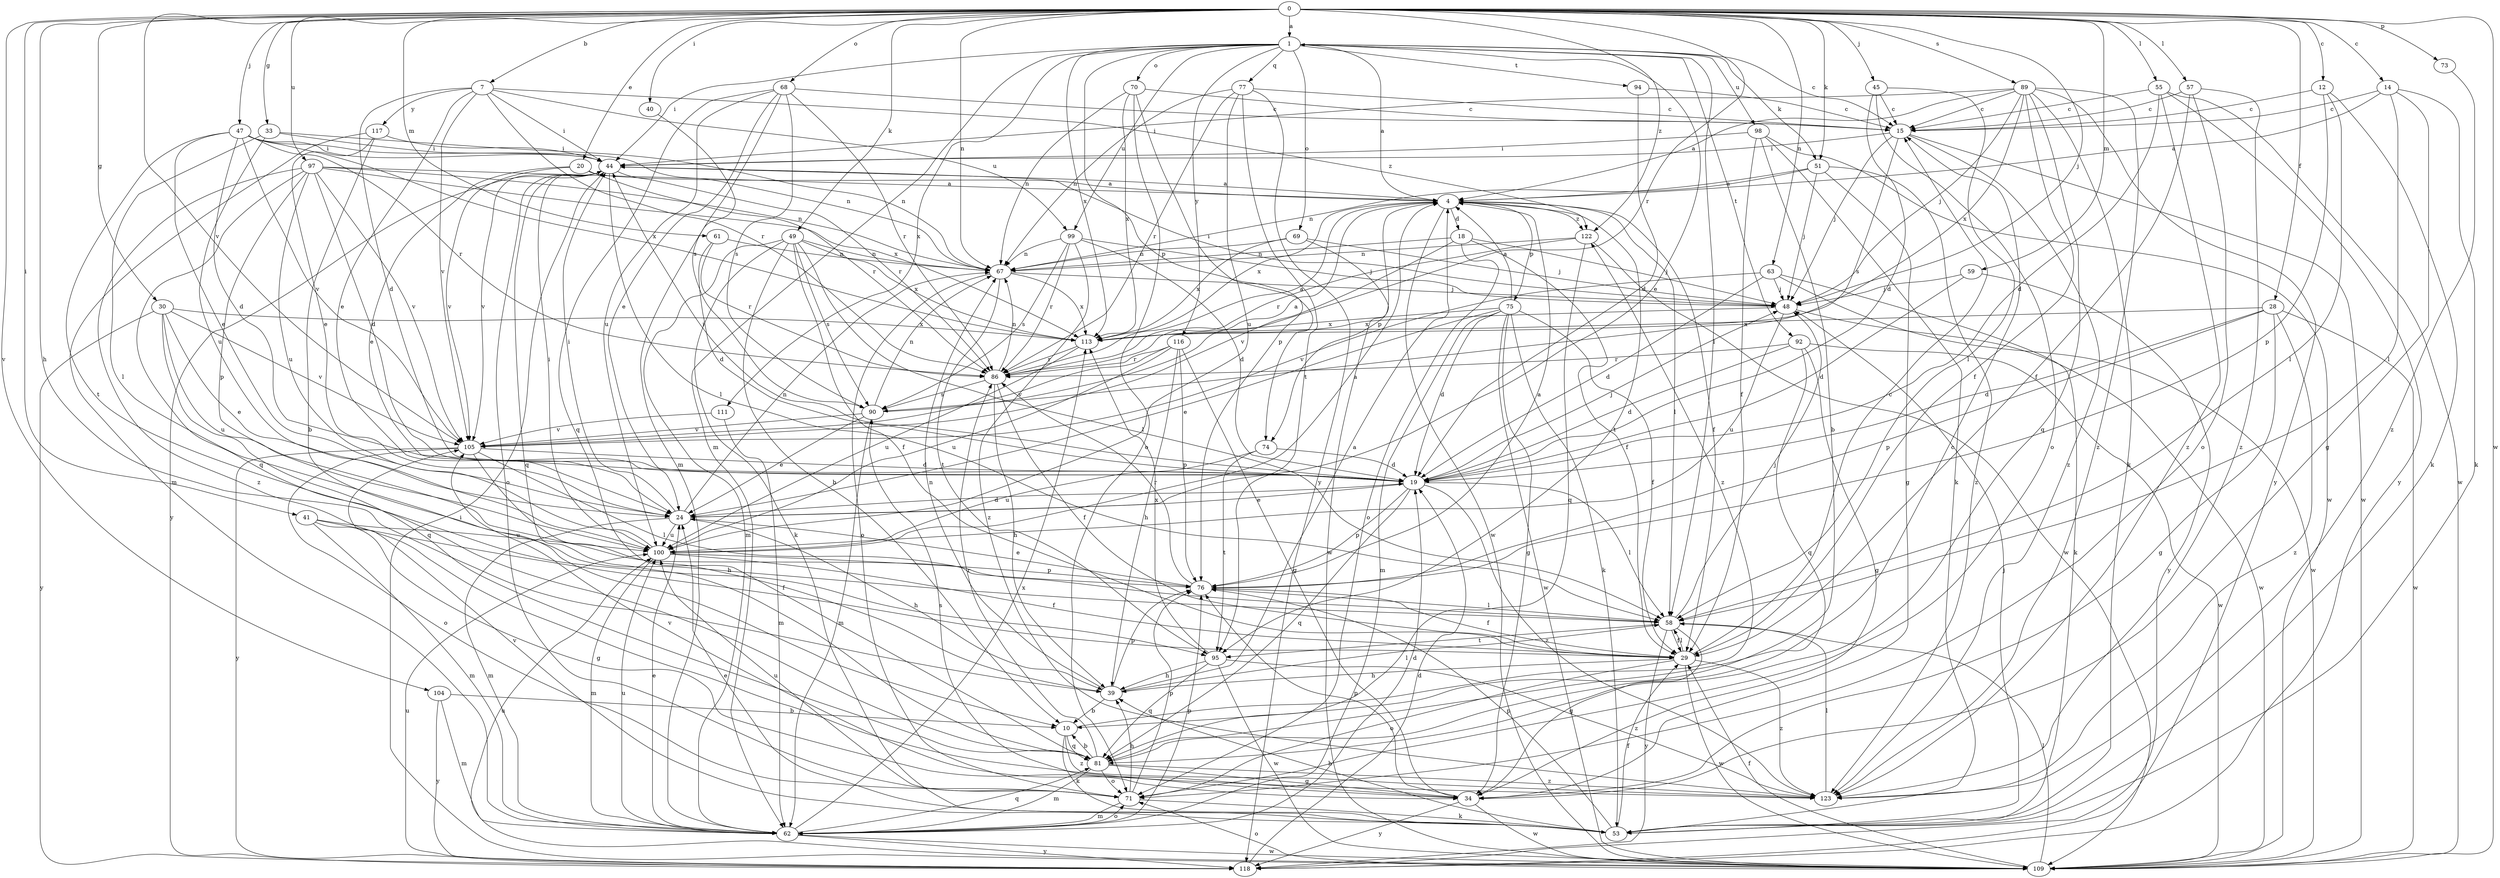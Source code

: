 strict digraph  {
0;
1;
4;
7;
10;
12;
14;
15;
18;
19;
20;
24;
28;
29;
30;
33;
34;
39;
40;
41;
44;
45;
47;
48;
49;
51;
53;
55;
57;
58;
59;
61;
62;
63;
67;
68;
69;
70;
71;
73;
74;
75;
76;
77;
81;
86;
89;
90;
92;
94;
95;
97;
98;
99;
100;
104;
105;
109;
111;
113;
116;
117;
118;
122;
123;
0 -> 1  [label=a];
0 -> 7  [label=b];
0 -> 12  [label=c];
0 -> 14  [label=c];
0 -> 20  [label=e];
0 -> 28  [label=f];
0 -> 30  [label=g];
0 -> 33  [label=g];
0 -> 39  [label=h];
0 -> 40  [label=i];
0 -> 41  [label=i];
0 -> 45  [label=j];
0 -> 47  [label=j];
0 -> 48  [label=j];
0 -> 49  [label=k];
0 -> 51  [label=k];
0 -> 55  [label=l];
0 -> 57  [label=l];
0 -> 59  [label=m];
0 -> 61  [label=m];
0 -> 63  [label=n];
0 -> 67  [label=n];
0 -> 68  [label=o];
0 -> 73  [label=p];
0 -> 86  [label=r];
0 -> 89  [label=s];
0 -> 97  [label=u];
0 -> 104  [label=v];
0 -> 105  [label=v];
0 -> 109  [label=w];
0 -> 122  [label=z];
1 -> 15  [label=c];
1 -> 24  [label=e];
1 -> 44  [label=i];
1 -> 51  [label=k];
1 -> 58  [label=l];
1 -> 62  [label=m];
1 -> 69  [label=o];
1 -> 70  [label=o];
1 -> 74  [label=p];
1 -> 77  [label=q];
1 -> 92  [label=t];
1 -> 94  [label=t];
1 -> 98  [label=u];
1 -> 99  [label=u];
1 -> 111  [label=x];
1 -> 113  [label=x];
1 -> 116  [label=y];
4 -> 1  [label=a];
4 -> 18  [label=d];
4 -> 29  [label=f];
4 -> 58  [label=l];
4 -> 74  [label=p];
4 -> 75  [label=p];
4 -> 95  [label=t];
4 -> 109  [label=w];
4 -> 113  [label=x];
4 -> 122  [label=z];
7 -> 19  [label=d];
7 -> 24  [label=e];
7 -> 44  [label=i];
7 -> 86  [label=r];
7 -> 99  [label=u];
7 -> 105  [label=v];
7 -> 117  [label=y];
7 -> 122  [label=z];
10 -> 53  [label=k];
10 -> 81  [label=q];
10 -> 122  [label=z];
10 -> 123  [label=z];
12 -> 15  [label=c];
12 -> 53  [label=k];
12 -> 58  [label=l];
12 -> 76  [label=p];
14 -> 4  [label=a];
14 -> 15  [label=c];
14 -> 34  [label=g];
14 -> 53  [label=k];
14 -> 58  [label=l];
15 -> 44  [label=i];
15 -> 48  [label=j];
15 -> 90  [label=s];
15 -> 109  [label=w];
15 -> 123  [label=z];
18 -> 29  [label=f];
18 -> 48  [label=j];
18 -> 67  [label=n];
18 -> 71  [label=o];
18 -> 105  [label=v];
19 -> 24  [label=e];
19 -> 44  [label=i];
19 -> 48  [label=j];
19 -> 58  [label=l];
19 -> 76  [label=p];
19 -> 81  [label=q];
19 -> 123  [label=z];
20 -> 4  [label=a];
20 -> 24  [label=e];
20 -> 86  [label=r];
20 -> 105  [label=v];
24 -> 19  [label=d];
24 -> 39  [label=h];
24 -> 44  [label=i];
24 -> 62  [label=m];
24 -> 67  [label=n];
24 -> 100  [label=u];
28 -> 19  [label=d];
28 -> 34  [label=g];
28 -> 76  [label=p];
28 -> 109  [label=w];
28 -> 113  [label=x];
28 -> 123  [label=z];
29 -> 15  [label=c];
29 -> 39  [label=h];
29 -> 58  [label=l];
29 -> 71  [label=o];
29 -> 109  [label=w];
29 -> 123  [label=z];
30 -> 24  [label=e];
30 -> 81  [label=q];
30 -> 100  [label=u];
30 -> 105  [label=v];
30 -> 113  [label=x];
30 -> 118  [label=y];
33 -> 44  [label=i];
33 -> 58  [label=l];
33 -> 67  [label=n];
33 -> 100  [label=u];
34 -> 76  [label=p];
34 -> 90  [label=s];
34 -> 105  [label=v];
34 -> 109  [label=w];
34 -> 118  [label=y];
39 -> 4  [label=a];
39 -> 10  [label=b];
39 -> 58  [label=l];
39 -> 67  [label=n];
39 -> 76  [label=p];
40 -> 90  [label=s];
41 -> 29  [label=f];
41 -> 34  [label=g];
41 -> 62  [label=m];
41 -> 100  [label=u];
44 -> 4  [label=a];
44 -> 58  [label=l];
44 -> 71  [label=o];
44 -> 81  [label=q];
44 -> 86  [label=r];
44 -> 105  [label=v];
44 -> 118  [label=y];
45 -> 15  [label=c];
45 -> 19  [label=d];
45 -> 58  [label=l];
45 -> 71  [label=o];
47 -> 19  [label=d];
47 -> 24  [label=e];
47 -> 44  [label=i];
47 -> 67  [label=n];
47 -> 86  [label=r];
47 -> 95  [label=t];
47 -> 105  [label=v];
47 -> 113  [label=x];
48 -> 44  [label=i];
48 -> 100  [label=u];
48 -> 109  [label=w];
48 -> 113  [label=x];
49 -> 10  [label=b];
49 -> 29  [label=f];
49 -> 53  [label=k];
49 -> 58  [label=l];
49 -> 62  [label=m];
49 -> 67  [label=n];
49 -> 90  [label=s];
49 -> 113  [label=x];
51 -> 4  [label=a];
51 -> 34  [label=g];
51 -> 48  [label=j];
51 -> 67  [label=n];
51 -> 123  [label=z];
53 -> 24  [label=e];
53 -> 29  [label=f];
53 -> 39  [label=h];
53 -> 48  [label=j];
53 -> 76  [label=p];
53 -> 105  [label=v];
55 -> 15  [label=c];
55 -> 19  [label=d];
55 -> 109  [label=w];
55 -> 118  [label=y];
55 -> 123  [label=z];
57 -> 15  [label=c];
57 -> 29  [label=f];
57 -> 71  [label=o];
57 -> 123  [label=z];
58 -> 29  [label=f];
58 -> 34  [label=g];
58 -> 48  [label=j];
58 -> 95  [label=t];
58 -> 118  [label=y];
59 -> 19  [label=d];
59 -> 48  [label=j];
59 -> 118  [label=y];
61 -> 19  [label=d];
61 -> 67  [label=n];
61 -> 86  [label=r];
62 -> 19  [label=d];
62 -> 24  [label=e];
62 -> 71  [label=o];
62 -> 76  [label=p];
62 -> 81  [label=q];
62 -> 100  [label=u];
62 -> 109  [label=w];
62 -> 113  [label=x];
62 -> 118  [label=y];
63 -> 19  [label=d];
63 -> 48  [label=j];
63 -> 53  [label=k];
63 -> 105  [label=v];
63 -> 109  [label=w];
67 -> 48  [label=j];
67 -> 71  [label=o];
67 -> 95  [label=t];
67 -> 113  [label=x];
68 -> 15  [label=c];
68 -> 24  [label=e];
68 -> 62  [label=m];
68 -> 81  [label=q];
68 -> 86  [label=r];
68 -> 90  [label=s];
68 -> 100  [label=u];
69 -> 48  [label=j];
69 -> 67  [label=n];
69 -> 109  [label=w];
69 -> 113  [label=x];
70 -> 15  [label=c];
70 -> 67  [label=n];
70 -> 71  [label=o];
70 -> 76  [label=p];
70 -> 113  [label=x];
71 -> 39  [label=h];
71 -> 53  [label=k];
71 -> 62  [label=m];
71 -> 76  [label=p];
71 -> 100  [label=u];
73 -> 123  [label=z];
74 -> 19  [label=d];
74 -> 95  [label=t];
74 -> 100  [label=u];
75 -> 4  [label=a];
75 -> 19  [label=d];
75 -> 24  [label=e];
75 -> 29  [label=f];
75 -> 34  [label=g];
75 -> 53  [label=k];
75 -> 62  [label=m];
75 -> 109  [label=w];
75 -> 113  [label=x];
76 -> 4  [label=a];
76 -> 24  [label=e];
76 -> 29  [label=f];
76 -> 58  [label=l];
76 -> 86  [label=r];
77 -> 15  [label=c];
77 -> 67  [label=n];
77 -> 86  [label=r];
77 -> 95  [label=t];
77 -> 100  [label=u];
77 -> 118  [label=y];
81 -> 10  [label=b];
81 -> 15  [label=c];
81 -> 34  [label=g];
81 -> 62  [label=m];
81 -> 71  [label=o];
81 -> 86  [label=r];
81 -> 123  [label=z];
86 -> 4  [label=a];
86 -> 29  [label=f];
86 -> 39  [label=h];
86 -> 67  [label=n];
86 -> 90  [label=s];
89 -> 4  [label=a];
89 -> 15  [label=c];
89 -> 29  [label=f];
89 -> 44  [label=i];
89 -> 48  [label=j];
89 -> 53  [label=k];
89 -> 81  [label=q];
89 -> 113  [label=x];
89 -> 118  [label=y];
89 -> 123  [label=z];
90 -> 4  [label=a];
90 -> 24  [label=e];
90 -> 62  [label=m];
90 -> 67  [label=n];
90 -> 105  [label=v];
92 -> 19  [label=d];
92 -> 34  [label=g];
92 -> 81  [label=q];
92 -> 86  [label=r];
92 -> 109  [label=w];
94 -> 15  [label=c];
94 -> 19  [label=d];
95 -> 39  [label=h];
95 -> 81  [label=q];
95 -> 109  [label=w];
95 -> 113  [label=x];
95 -> 123  [label=z];
97 -> 4  [label=a];
97 -> 19  [label=d];
97 -> 67  [label=n];
97 -> 76  [label=p];
97 -> 81  [label=q];
97 -> 100  [label=u];
97 -> 105  [label=v];
97 -> 113  [label=x];
97 -> 123  [label=z];
98 -> 10  [label=b];
98 -> 29  [label=f];
98 -> 44  [label=i];
98 -> 53  [label=k];
98 -> 109  [label=w];
99 -> 19  [label=d];
99 -> 48  [label=j];
99 -> 67  [label=n];
99 -> 86  [label=r];
99 -> 90  [label=s];
99 -> 123  [label=z];
100 -> 4  [label=a];
100 -> 29  [label=f];
100 -> 44  [label=i];
100 -> 62  [label=m];
100 -> 76  [label=p];
104 -> 10  [label=b];
104 -> 62  [label=m];
104 -> 118  [label=y];
105 -> 19  [label=d];
105 -> 39  [label=h];
105 -> 58  [label=l];
105 -> 71  [label=o];
105 -> 118  [label=y];
109 -> 29  [label=f];
109 -> 44  [label=i];
109 -> 58  [label=l];
109 -> 71  [label=o];
109 -> 100  [label=u];
111 -> 62  [label=m];
111 -> 105  [label=v];
113 -> 86  [label=r];
113 -> 100  [label=u];
116 -> 34  [label=g];
116 -> 39  [label=h];
116 -> 76  [label=p];
116 -> 86  [label=r];
116 -> 100  [label=u];
116 -> 105  [label=v];
117 -> 10  [label=b];
117 -> 24  [label=e];
117 -> 44  [label=i];
117 -> 62  [label=m];
118 -> 19  [label=d];
118 -> 100  [label=u];
122 -> 67  [label=n];
122 -> 81  [label=q];
122 -> 86  [label=r];
122 -> 109  [label=w];
123 -> 58  [label=l];
}
